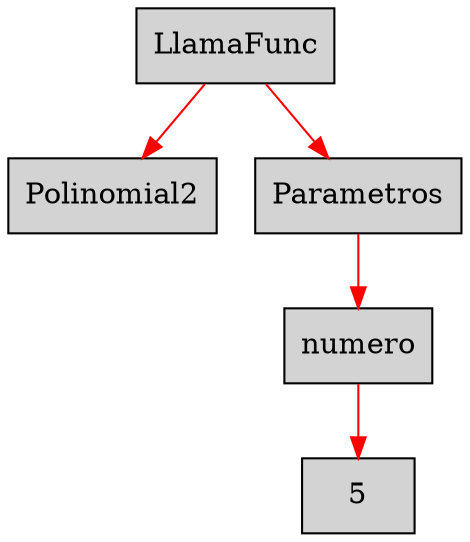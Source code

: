 digraph G {node[shape=box, style=filled]; edge[color=red]
node553389522[label="LlamaFunc"];
 node553389522->node550795875;node550795875[label="Polinomial2"];
 node553389522->node955456002;node955456002[label="Parametros"];
 node955456002->node254009313;node254009313[label="numero"];
 node254009313->node1332855114;node1332855114[label="5"];

}
